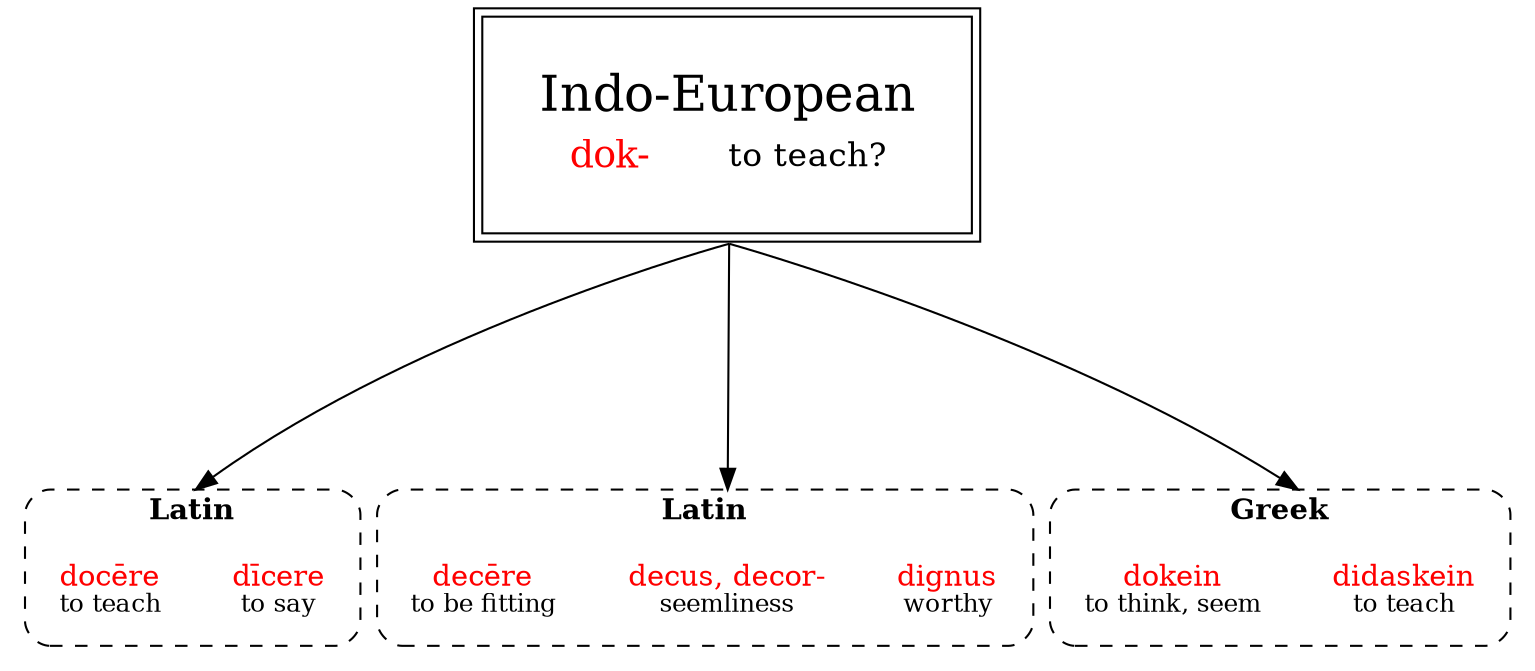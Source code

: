 strict digraph {
/* sources: WiS Ayto Barn */
/* this has L dicere, which belongs in deik-show */
node [shape=none]
graph [compound=true]
// not centered
dok [label=<<table border="0"><tr><td colspan="2"><font point-size="24">Indo-European</font></td></tr><tr><td><font point-size="18" color="red">dok-</font></td><td><font point-size="16">to teach?</font></td></tr></table>> tooltip="Indo-European \"dok-, dek-\" to learn" shape=rect peripheries=2 margin=.3]

//dok [label=<<b><font point-size="24" align="center">Indo-European</font></b><br/><font color="red" point-size="18">dok-, dek-</font><font point-size="18">   to learn?</font>> tooltip="Indo-European \"dok-, dek-\" to learn" shape=rect peripheries=2 margin=.5]
// do- + dik- ?

dok -> docereL [lhead=cluster_L1 minlen=4 sametail=1 tooltip="\"dok-\" -> Latin roots 1"]
dok -> decusL [lhead=cluster_L2 minlen=4 sametail=1 tooltip="\"dok-\" -> Latin roots 2"]
dok -> didaskeinG [lhead=cluster_G minlen=4 sametail=1 tooltip="\"dok-\" -> Greek roots"]

subgraph cluster_L1 {
label=<<b>Latin</b>>
style="dashed,rounded"
URL="dok-learn1.svg"
tooltip="Latin decendants of \"dok-\""
docereL [label=<<font color="red">docēre</font><br/><font point-size="12">to teach</font>> URL="dok-learn1.svg" tooltip="Latin \"docere\" to teach"]
dicereL [label=<<font color="red">dīcere</font><br/><font point-size="12">to say</font>> URL="dok-learn1.svg" tooltip="Latin \"dicere\" to say"]
{ rank=same docereL -> dicereL [style=invis] }
}

subgraph cluster_L2 {
label=<<b>Latin</b>>
style="dashed,rounded"
URL="dok-learn2.svg"
tooltip="Latin decendants of \"dok-\""
decereL [label=<<font color="red">decēre</font><br/><font point-size="12">to be fitting</font>> URL="dok-learn2.svg" tooltip="Latin \"decere\" to be fitting"]
decusL [label=<<font color="red">decus, decor-</font><br/><font point-size="12">seemliness</font>> URL="dok-learn2.svg" tooltip="Latin \"decus\" seemliness"]
dignusL [label=<<font color="red">dignus</font><br/><font point-size="12">worthy</font>> URL="dok-learn2.svg" tooltip="Latin \"dignus\" worthy"]
{ rank=same decereL -> decusL -> dignusL [style=invis] }
}

subgraph cluster_G {
label=<<b>Greek</b>>
style="dashed,rounded"
URL="dok-learn3.svg"
tooltip="Greek descendants of \"dok-\""
dokeinG [label=<<font color="red">dokein</font><br/><font point-size="12">to think, seem</font>> URL="dok-learn3.svg" tooltip="Greek \"dokein\" to think, seem"]
didaskeinG [label=<<font color="red">didaskein</font><br/><font point-size="12">to teach</font>> URL="dok-learn3.svg" tooltip="Greek \"didaskein\" to teach"]
{ rank=same dokeinG -> didaskeinG [style=invis] }
}
}